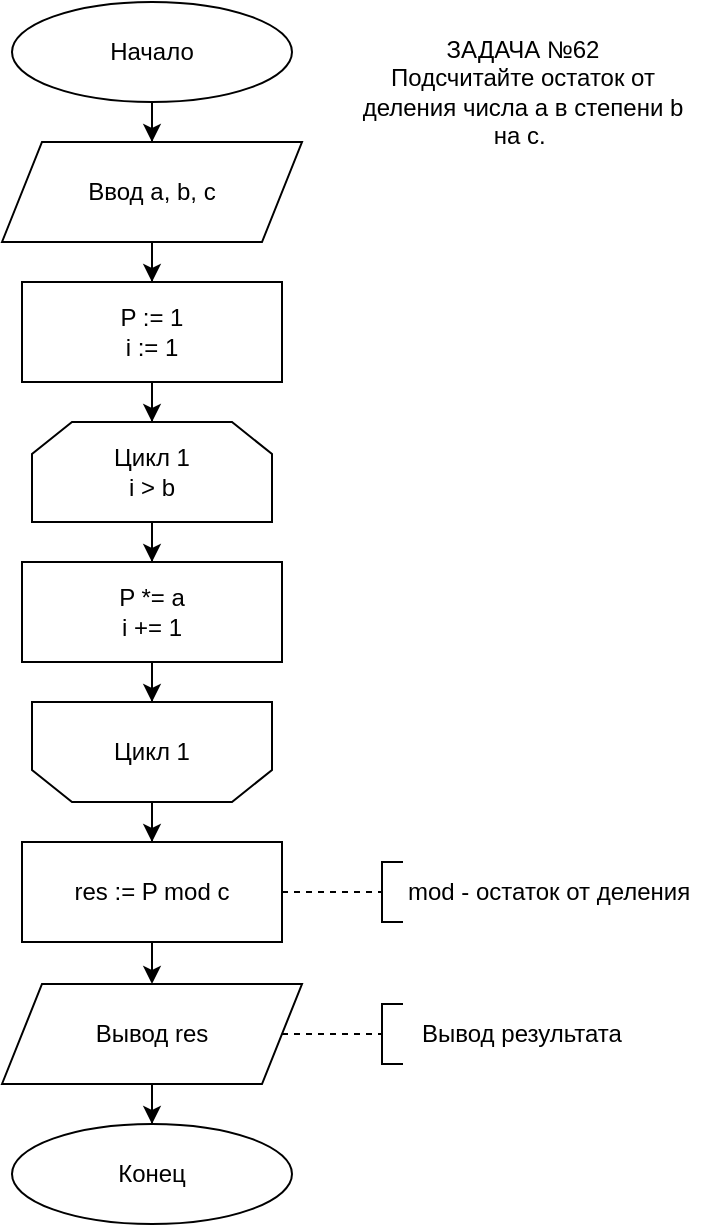 <mxfile version="25.0.3">
  <diagram name="Страница — 1" id="L2NAthchkd9qeL2cH0wi">
    <mxGraphModel dx="1290" dy="567" grid="1" gridSize="10" guides="1" tooltips="1" connect="1" arrows="1" fold="1" page="1" pageScale="1" pageWidth="827" pageHeight="1169" math="0" shadow="0">
      <root>
        <mxCell id="0" />
        <mxCell id="1" parent="0" />
        <mxCell id="cgyCxvHqcWIuYLPibINZ-1" style="edgeStyle=orthogonalEdgeStyle;rounded=0;orthogonalLoop=1;jettySize=auto;html=1;" parent="1" source="cgyCxvHqcWIuYLPibINZ-2" target="cgyCxvHqcWIuYLPibINZ-4" edge="1">
          <mxGeometry relative="1" as="geometry" />
        </mxCell>
        <mxCell id="cgyCxvHqcWIuYLPibINZ-2" value="Начало" style="ellipse;whiteSpace=wrap;html=1;" parent="1" vertex="1">
          <mxGeometry x="100" y="60" width="140" height="50" as="geometry" />
        </mxCell>
        <mxCell id="46z3VRVEbW5U4QNOkjmr-8" style="edgeStyle=orthogonalEdgeStyle;rounded=0;orthogonalLoop=1;jettySize=auto;html=1;" parent="1" source="cgyCxvHqcWIuYLPibINZ-4" target="46z3VRVEbW5U4QNOkjmr-7" edge="1">
          <mxGeometry relative="1" as="geometry" />
        </mxCell>
        <mxCell id="cgyCxvHqcWIuYLPibINZ-4" value="Ввод a, b, c" style="shape=parallelogram;perimeter=parallelogramPerimeter;whiteSpace=wrap;html=1;fixedSize=1;" parent="1" vertex="1">
          <mxGeometry x="95" y="130" width="150" height="50" as="geometry" />
        </mxCell>
        <mxCell id="46z3VRVEbW5U4QNOkjmr-1" style="edgeStyle=orthogonalEdgeStyle;rounded=0;orthogonalLoop=1;jettySize=auto;html=1;" parent="1" source="cgyCxvHqcWIuYLPibINZ-5" target="cgyCxvHqcWIuYLPibINZ-7" edge="1">
          <mxGeometry relative="1" as="geometry" />
        </mxCell>
        <mxCell id="cgyCxvHqcWIuYLPibINZ-5" value="res := P mod c" style="rounded=0;whiteSpace=wrap;html=1;align=center;" parent="1" vertex="1">
          <mxGeometry x="105" y="480" width="130" height="50" as="geometry" />
        </mxCell>
        <mxCell id="cgyCxvHqcWIuYLPibINZ-6" value="Конец" style="ellipse;whiteSpace=wrap;html=1;" parent="1" vertex="1">
          <mxGeometry x="100" y="621" width="140" height="50" as="geometry" />
        </mxCell>
        <mxCell id="cgyCxvHqcWIuYLPibINZ-9" style="edgeStyle=orthogonalEdgeStyle;rounded=0;orthogonalLoop=1;jettySize=auto;html=1;" parent="1" source="cgyCxvHqcWIuYLPibINZ-7" target="cgyCxvHqcWIuYLPibINZ-6" edge="1">
          <mxGeometry relative="1" as="geometry" />
        </mxCell>
        <mxCell id="cgyCxvHqcWIuYLPibINZ-7" value="Вывод res" style="shape=parallelogram;perimeter=parallelogramPerimeter;whiteSpace=wrap;html=1;fixedSize=1;" parent="1" vertex="1">
          <mxGeometry x="95" y="551" width="150" height="50" as="geometry" />
        </mxCell>
        <mxCell id="cgyCxvHqcWIuYLPibINZ-13" value="" style="shape=partialRectangle;whiteSpace=wrap;html=1;bottom=1;right=1;left=1;top=0;fillColor=none;routingCenterX=-0.5;rotation=90;" parent="1" vertex="1">
          <mxGeometry x="275" y="500" width="30" height="10" as="geometry" />
        </mxCell>
        <mxCell id="cgyCxvHqcWIuYLPibINZ-14" value="mod - остаток от деления" style="text;html=1;align=left;verticalAlign=middle;whiteSpace=wrap;rounded=0;" parent="1" vertex="1">
          <mxGeometry x="296" y="490" width="159" height="30" as="geometry" />
        </mxCell>
        <mxCell id="cgyCxvHqcWIuYLPibINZ-15" value="" style="endArrow=none;dashed=1;html=1;rounded=0;entryX=0.5;entryY=1;entryDx=0;entryDy=0;" parent="1" source="cgyCxvHqcWIuYLPibINZ-5" target="cgyCxvHqcWIuYLPibINZ-13" edge="1">
          <mxGeometry width="50" height="50" relative="1" as="geometry">
            <mxPoint x="225" y="510.098" as="sourcePoint" />
            <mxPoint x="547.5" y="720" as="targetPoint" />
          </mxGeometry>
        </mxCell>
        <mxCell id="cgyCxvHqcWIuYLPibINZ-18" value="" style="shape=partialRectangle;whiteSpace=wrap;html=1;bottom=1;right=1;left=1;top=0;fillColor=none;routingCenterX=-0.5;rotation=90;" parent="1" vertex="1">
          <mxGeometry x="275" y="571" width="30" height="10" as="geometry" />
        </mxCell>
        <mxCell id="cgyCxvHqcWIuYLPibINZ-19" value="Вывод результата" style="text;html=1;align=center;verticalAlign=middle;whiteSpace=wrap;rounded=0;" parent="1" vertex="1">
          <mxGeometry x="295" y="561" width="120" height="30" as="geometry" />
        </mxCell>
        <mxCell id="cgyCxvHqcWIuYLPibINZ-20" value="" style="endArrow=none;dashed=1;html=1;rounded=0;entryX=0.5;entryY=1;entryDx=0;entryDy=0;" parent="1" target="cgyCxvHqcWIuYLPibINZ-18" edge="1">
          <mxGeometry width="50" height="50" relative="1" as="geometry">
            <mxPoint x="235" y="576" as="sourcePoint" />
            <mxPoint x="550" y="791" as="targetPoint" />
          </mxGeometry>
        </mxCell>
        <mxCell id="KqiZixP8tSBpiMz6CF-H-1" value="ЗАДАЧА №62&lt;div&gt;Подсчитайте остаток от деления числа a в степени b на c.&amp;nbsp;&lt;br&gt;&lt;/div&gt;" style="text;html=1;align=center;verticalAlign=middle;whiteSpace=wrap;rounded=0;" parent="1" vertex="1">
          <mxGeometry x="267.5" y="90" width="175" height="30" as="geometry" />
        </mxCell>
        <mxCell id="46z3VRVEbW5U4QNOkjmr-11" style="edgeStyle=orthogonalEdgeStyle;rounded=0;orthogonalLoop=1;jettySize=auto;html=1;" parent="1" source="46z3VRVEbW5U4QNOkjmr-4" target="46z3VRVEbW5U4QNOkjmr-10" edge="1">
          <mxGeometry relative="1" as="geometry" />
        </mxCell>
        <mxCell id="46z3VRVEbW5U4QNOkjmr-4" value="Цикл 1&lt;div&gt;i &amp;gt; b&lt;/div&gt;" style="shape=loopLimit;whiteSpace=wrap;html=1;" parent="1" vertex="1">
          <mxGeometry x="110" y="270" width="120" height="50" as="geometry" />
        </mxCell>
        <mxCell id="46z3VRVEbW5U4QNOkjmr-13" style="edgeStyle=orthogonalEdgeStyle;rounded=0;orthogonalLoop=1;jettySize=auto;html=1;" parent="1" source="46z3VRVEbW5U4QNOkjmr-6" target="cgyCxvHqcWIuYLPibINZ-5" edge="1">
          <mxGeometry relative="1" as="geometry" />
        </mxCell>
        <mxCell id="46z3VRVEbW5U4QNOkjmr-6" value="Цикл 1" style="shape=loopLimit;whiteSpace=wrap;html=1;direction=west;" parent="1" vertex="1">
          <mxGeometry x="110" y="410" width="120" height="50" as="geometry" />
        </mxCell>
        <mxCell id="46z3VRVEbW5U4QNOkjmr-9" style="edgeStyle=orthogonalEdgeStyle;rounded=0;orthogonalLoop=1;jettySize=auto;html=1;" parent="1" source="46z3VRVEbW5U4QNOkjmr-7" target="46z3VRVEbW5U4QNOkjmr-4" edge="1">
          <mxGeometry relative="1" as="geometry" />
        </mxCell>
        <mxCell id="46z3VRVEbW5U4QNOkjmr-7" value="&lt;div&gt;P := 1&lt;/div&gt;i := 1" style="rounded=0;whiteSpace=wrap;html=1;align=center;" parent="1" vertex="1">
          <mxGeometry x="105" y="200" width="130" height="50" as="geometry" />
        </mxCell>
        <mxCell id="46z3VRVEbW5U4QNOkjmr-12" style="edgeStyle=orthogonalEdgeStyle;rounded=0;orthogonalLoop=1;jettySize=auto;html=1;" parent="1" source="46z3VRVEbW5U4QNOkjmr-10" target="46z3VRVEbW5U4QNOkjmr-6" edge="1">
          <mxGeometry relative="1" as="geometry" />
        </mxCell>
        <mxCell id="46z3VRVEbW5U4QNOkjmr-10" value="P *= a&lt;div&gt;i += 1&lt;/div&gt;" style="rounded=0;whiteSpace=wrap;html=1;align=center;" parent="1" vertex="1">
          <mxGeometry x="105" y="340" width="130" height="50" as="geometry" />
        </mxCell>
      </root>
    </mxGraphModel>
  </diagram>
</mxfile>
